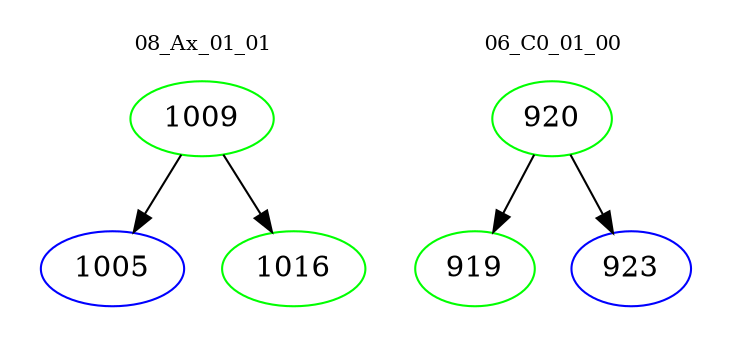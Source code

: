 digraph{
subgraph cluster_0 {
color = white
label = "08_Ax_01_01";
fontsize=10;
T0_1009 [label="1009", color="green"]
T0_1009 -> T0_1005 [color="black"]
T0_1005 [label="1005", color="blue"]
T0_1009 -> T0_1016 [color="black"]
T0_1016 [label="1016", color="green"]
}
subgraph cluster_1 {
color = white
label = "06_C0_01_00";
fontsize=10;
T1_920 [label="920", color="green"]
T1_920 -> T1_919 [color="black"]
T1_919 [label="919", color="green"]
T1_920 -> T1_923 [color="black"]
T1_923 [label="923", color="blue"]
}
}
